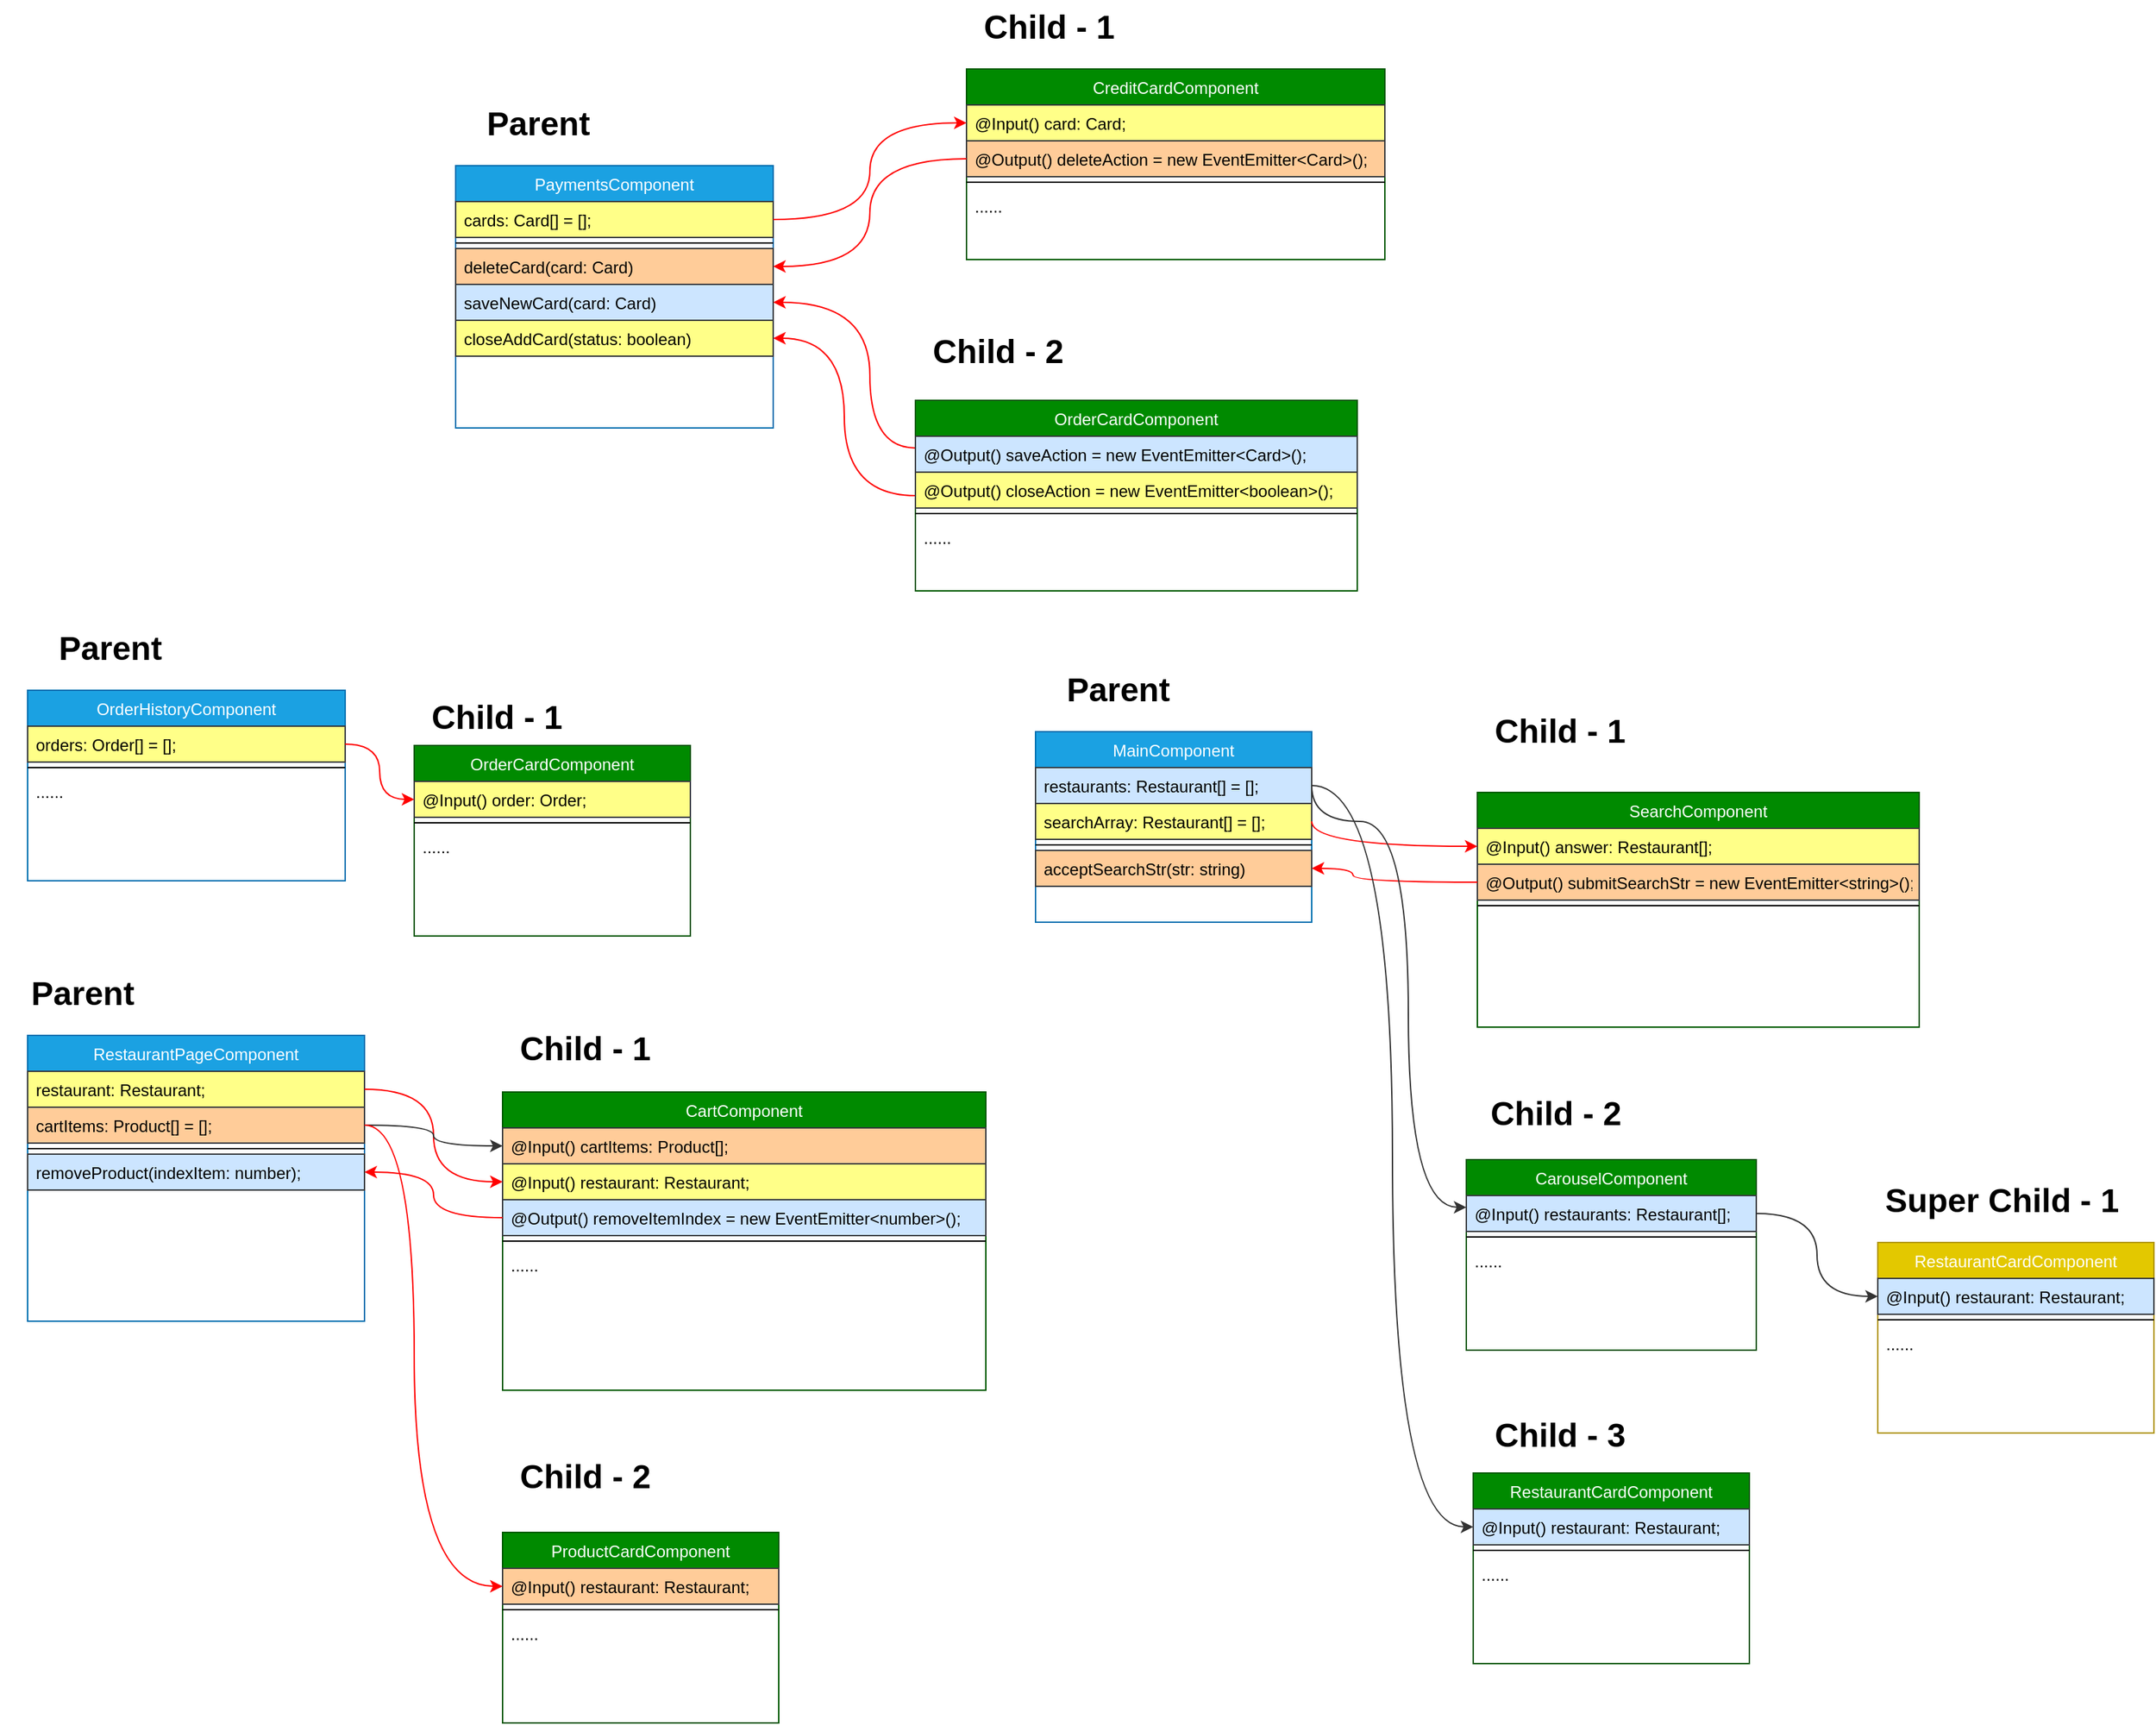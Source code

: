 <mxfile version="14.4.8" type="device"><diagram id="C5RBs43oDa-KdzZeNtuy" name="Page-1"><mxGraphModel dx="3793" dy="2758" grid="1" gridSize="10" guides="1" tooltips="1" connect="1" arrows="1" fold="1" page="1" pageScale="1" pageWidth="827" pageHeight="1169" math="0" shadow="0"><root><mxCell id="WIyWlLk6GJQsqaUBKTNV-0"/><mxCell id="WIyWlLk6GJQsqaUBKTNV-1" parent="WIyWlLk6GJQsqaUBKTNV-0"/><mxCell id="zkfFHV4jXpPFQw0GAbJ--6" value="RestaurantCardComponent" style="swimlane;fontStyle=0;align=center;verticalAlign=top;childLayout=stackLayout;horizontal=1;startSize=26;horizontalStack=0;resizeParent=1;resizeLast=0;collapsible=1;marginBottom=0;rounded=0;shadow=0;strokeWidth=1;fillColor=#e3c800;strokeColor=#B09500;fontColor=#ffffff;" parent="WIyWlLk6GJQsqaUBKTNV-1" vertex="1"><mxGeometry x="810" y="60" width="200" height="138" as="geometry"><mxRectangle x="130" y="380" width="160" height="26" as="alternateBounds"/></mxGeometry></mxCell><mxCell id="zkfFHV4jXpPFQw0GAbJ--7" value="@Input() restaurant: Restaurant;" style="text;align=left;verticalAlign=top;spacingLeft=4;spacingRight=4;overflow=hidden;rotatable=0;points=[[0,0.5],[1,0.5]];portConstraint=eastwest;fillColor=#cce5ff;strokeColor=#36393d;" parent="zkfFHV4jXpPFQw0GAbJ--6" vertex="1"><mxGeometry y="26" width="200" height="26" as="geometry"/></mxCell><mxCell id="zkfFHV4jXpPFQw0GAbJ--9" value="" style="line;html=1;strokeWidth=1;align=left;verticalAlign=middle;spacingTop=-1;spacingLeft=3;spacingRight=3;rotatable=0;labelPosition=right;points=[];portConstraint=eastwest;" parent="zkfFHV4jXpPFQw0GAbJ--6" vertex="1"><mxGeometry y="52" width="200" height="8" as="geometry"/></mxCell><mxCell id="zkfFHV4jXpPFQw0GAbJ--11" value="......" style="text;align=left;verticalAlign=top;spacingLeft=4;spacingRight=4;overflow=hidden;rotatable=0;points=[[0,0.5],[1,0.5]];portConstraint=eastwest;" parent="zkfFHV4jXpPFQw0GAbJ--6" vertex="1"><mxGeometry y="60" width="200" height="26" as="geometry"/></mxCell><mxCell id="uDHu5AiRd5n6B9RElKdb-16" value="RestaurantPageComponent" style="swimlane;fontStyle=0;align=center;verticalAlign=top;childLayout=stackLayout;horizontal=1;startSize=26;horizontalStack=0;resizeParent=1;resizeLast=0;collapsible=1;marginBottom=0;rounded=0;shadow=0;strokeWidth=1;fillColor=#1ba1e2;strokeColor=#006EAF;fontColor=#ffffff;" parent="WIyWlLk6GJQsqaUBKTNV-1" vertex="1"><mxGeometry x="-530" y="-90" width="244" height="207" as="geometry"><mxRectangle x="130" y="380" width="160" height="26" as="alternateBounds"/></mxGeometry></mxCell><mxCell id="uDHu5AiRd5n6B9RElKdb-93" value="restaurant: Restaurant;" style="text;align=left;verticalAlign=top;spacingLeft=4;spacingRight=4;overflow=hidden;rotatable=0;points=[[0,0.5],[1,0.5]];portConstraint=eastwest;fillColor=#ffff88;strokeColor=#36393d;" parent="uDHu5AiRd5n6B9RElKdb-16" vertex="1"><mxGeometry y="26" width="244" height="26" as="geometry"/></mxCell><mxCell id="uDHu5AiRd5n6B9RElKdb-95" value="cartItems: Product[] = [];&#10;" style="text;align=left;verticalAlign=top;spacingLeft=4;spacingRight=4;overflow=hidden;rotatable=0;points=[[0,0.5],[1,0.5]];portConstraint=eastwest;fillColor=#ffcc99;strokeColor=#36393d;" parent="uDHu5AiRd5n6B9RElKdb-16" vertex="1"><mxGeometry y="52" width="244" height="26" as="geometry"/></mxCell><mxCell id="uDHu5AiRd5n6B9RElKdb-18" value="" style="line;html=1;strokeWidth=1;align=left;verticalAlign=middle;spacingTop=-1;spacingLeft=3;spacingRight=3;rotatable=0;labelPosition=right;points=[];portConstraint=eastwest;" parent="uDHu5AiRd5n6B9RElKdb-16" vertex="1"><mxGeometry y="78" width="244" height="8" as="geometry"/></mxCell><mxCell id="uDHu5AiRd5n6B9RElKdb-19" value="removeProduct(indexItem: number);" style="text;align=left;verticalAlign=top;spacingLeft=4;spacingRight=4;overflow=hidden;rotatable=0;points=[[0,0.5],[1,0.5]];portConstraint=eastwest;fillColor=#cce5ff;strokeColor=#36393d;" parent="uDHu5AiRd5n6B9RElKdb-16" vertex="1"><mxGeometry y="86" width="244" height="26" as="geometry"/></mxCell><mxCell id="uDHu5AiRd5n6B9RElKdb-40" value="CarouselComponent" style="swimlane;fontStyle=0;align=center;verticalAlign=top;childLayout=stackLayout;horizontal=1;startSize=26;horizontalStack=0;resizeParent=1;resizeLast=0;collapsible=1;marginBottom=0;rounded=0;shadow=0;strokeWidth=1;fillColor=#008a00;strokeColor=#005700;fontColor=#ffffff;" parent="WIyWlLk6GJQsqaUBKTNV-1" vertex="1"><mxGeometry x="512" width="210" height="138" as="geometry"><mxRectangle x="130" y="380" width="160" height="26" as="alternateBounds"/></mxGeometry></mxCell><mxCell id="uDHu5AiRd5n6B9RElKdb-55" value="@Input() restaurants: Restaurant[];" style="text;align=left;verticalAlign=top;spacingLeft=4;spacingRight=4;overflow=hidden;rotatable=0;points=[[0,0.5],[1,0.5]];portConstraint=eastwest;fillColor=#cce5ff;strokeColor=#36393d;" parent="uDHu5AiRd5n6B9RElKdb-40" vertex="1"><mxGeometry y="26" width="210" height="26" as="geometry"/></mxCell><mxCell id="uDHu5AiRd5n6B9RElKdb-42" value="" style="line;html=1;strokeWidth=1;align=left;verticalAlign=middle;spacingTop=-1;spacingLeft=3;spacingRight=3;rotatable=0;labelPosition=right;points=[];portConstraint=eastwest;" parent="uDHu5AiRd5n6B9RElKdb-40" vertex="1"><mxGeometry y="52" width="210" height="8" as="geometry"/></mxCell><mxCell id="uDHu5AiRd5n6B9RElKdb-43" value="......" style="text;align=left;verticalAlign=top;spacingLeft=4;spacingRight=4;overflow=hidden;rotatable=0;points=[[0,0.5],[1,0.5]];portConstraint=eastwest;" parent="uDHu5AiRd5n6B9RElKdb-40" vertex="1"><mxGeometry y="60" width="210" height="26" as="geometry"/></mxCell><mxCell id="uDHu5AiRd5n6B9RElKdb-44" value="MainComponent" style="swimlane;fontStyle=0;align=center;verticalAlign=top;childLayout=stackLayout;horizontal=1;startSize=26;horizontalStack=0;resizeParent=1;resizeLast=0;collapsible=1;marginBottom=0;rounded=0;shadow=0;strokeWidth=1;fillColor=#1ba1e2;strokeColor=#006EAF;fontColor=#ffffff;" parent="WIyWlLk6GJQsqaUBKTNV-1" vertex="1"><mxGeometry x="200" y="-310" width="200" height="138" as="geometry"><mxRectangle x="130" y="380" width="160" height="26" as="alternateBounds"/></mxGeometry></mxCell><mxCell id="uDHu5AiRd5n6B9RElKdb-54" value="restaurants: Restaurant[] = [];" style="text;align=left;verticalAlign=top;spacingLeft=4;spacingRight=4;overflow=hidden;rotatable=0;points=[[0,0.5],[1,0.5]];portConstraint=eastwest;fillColor=#cce5ff;strokeColor=#36393d;" parent="uDHu5AiRd5n6B9RElKdb-44" vertex="1"><mxGeometry y="26" width="200" height="26" as="geometry"/></mxCell><mxCell id="uDHu5AiRd5n6B9RElKdb-53" value="searchArray: Restaurant[] = [];" style="text;align=left;verticalAlign=top;spacingLeft=4;spacingRight=4;overflow=hidden;rotatable=0;points=[[0,0.5],[1,0.5]];portConstraint=eastwest;fillColor=#ffff88;strokeColor=#36393d;" parent="uDHu5AiRd5n6B9RElKdb-44" vertex="1"><mxGeometry y="52" width="200" height="26" as="geometry"/></mxCell><mxCell id="uDHu5AiRd5n6B9RElKdb-46" value="" style="line;html=1;strokeWidth=1;align=left;verticalAlign=middle;spacingTop=-1;spacingLeft=3;spacingRight=3;rotatable=0;labelPosition=right;points=[];portConstraint=eastwest;" parent="uDHu5AiRd5n6B9RElKdb-44" vertex="1"><mxGeometry y="78" width="200" height="8" as="geometry"/></mxCell><mxCell id="uDHu5AiRd5n6B9RElKdb-47" value="acceptSearchStr(str: string)" style="text;align=left;verticalAlign=top;spacingLeft=4;spacingRight=4;overflow=hidden;rotatable=0;points=[[0,0.5],[1,0.5]];portConstraint=eastwest;fillColor=#ffcc99;strokeColor=#36393d;" parent="uDHu5AiRd5n6B9RElKdb-44" vertex="1"><mxGeometry y="86" width="200" height="26" as="geometry"/></mxCell><mxCell id="uDHu5AiRd5n6B9RElKdb-48" value="SearchComponent" style="swimlane;fontStyle=0;align=center;verticalAlign=top;childLayout=stackLayout;horizontal=1;startSize=26;horizontalStack=0;resizeParent=1;resizeLast=0;collapsible=1;marginBottom=0;rounded=0;shadow=0;strokeWidth=1;fillColor=#008a00;strokeColor=#005700;fontColor=#ffffff;" parent="WIyWlLk6GJQsqaUBKTNV-1" vertex="1"><mxGeometry x="520" y="-266" width="320" height="170" as="geometry"><mxRectangle x="130" y="380" width="160" height="26" as="alternateBounds"/></mxGeometry></mxCell><mxCell id="uDHu5AiRd5n6B9RElKdb-51" value="@Input() answer: Restaurant[];" style="text;align=left;verticalAlign=top;spacingLeft=4;spacingRight=4;overflow=hidden;rotatable=0;points=[[0,0.5],[1,0.5]];portConstraint=eastwest;fillColor=#ffff88;strokeColor=#36393d;" parent="uDHu5AiRd5n6B9RElKdb-48" vertex="1"><mxGeometry y="26" width="320" height="26" as="geometry"/></mxCell><mxCell id="uDHu5AiRd5n6B9RElKdb-49" value="@Output() submitSearchStr = new EventEmitter&lt;string&gt;();" style="text;align=left;verticalAlign=top;spacingLeft=4;spacingRight=4;overflow=hidden;rotatable=0;points=[[0,0.5],[1,0.5]];portConstraint=eastwest;fillColor=#ffcc99;strokeColor=#36393d;" parent="uDHu5AiRd5n6B9RElKdb-48" vertex="1"><mxGeometry y="52" width="320" height="26" as="geometry"/></mxCell><mxCell id="uDHu5AiRd5n6B9RElKdb-50" value="" style="line;html=1;strokeWidth=1;align=left;verticalAlign=middle;spacingTop=-1;spacingLeft=3;spacingRight=3;rotatable=0;labelPosition=right;points=[];portConstraint=eastwest;" parent="uDHu5AiRd5n6B9RElKdb-48" vertex="1"><mxGeometry y="78" width="320" height="8" as="geometry"/></mxCell><mxCell id="uDHu5AiRd5n6B9RElKdb-56" value="RestaurantCardComponent" style="swimlane;fontStyle=0;align=center;verticalAlign=top;childLayout=stackLayout;horizontal=1;startSize=26;horizontalStack=0;resizeParent=1;resizeLast=0;collapsible=1;marginBottom=0;rounded=0;shadow=0;strokeWidth=1;fillColor=#008a00;strokeColor=#005700;fontColor=#ffffff;" parent="WIyWlLk6GJQsqaUBKTNV-1" vertex="1"><mxGeometry x="517" y="227" width="200" height="138" as="geometry"><mxRectangle x="130" y="380" width="160" height="26" as="alternateBounds"/></mxGeometry></mxCell><mxCell id="uDHu5AiRd5n6B9RElKdb-57" value="@Input() restaurant: Restaurant;" style="text;align=left;verticalAlign=top;spacingLeft=4;spacingRight=4;overflow=hidden;rotatable=0;points=[[0,0.5],[1,0.5]];portConstraint=eastwest;fillColor=#cce5ff;strokeColor=#36393d;" parent="uDHu5AiRd5n6B9RElKdb-56" vertex="1"><mxGeometry y="26" width="200" height="26" as="geometry"/></mxCell><mxCell id="uDHu5AiRd5n6B9RElKdb-58" value="" style="line;html=1;strokeWidth=1;align=left;verticalAlign=middle;spacingTop=-1;spacingLeft=3;spacingRight=3;rotatable=0;labelPosition=right;points=[];portConstraint=eastwest;" parent="uDHu5AiRd5n6B9RElKdb-56" vertex="1"><mxGeometry y="52" width="200" height="8" as="geometry"/></mxCell><mxCell id="uDHu5AiRd5n6B9RElKdb-59" value="......" style="text;align=left;verticalAlign=top;spacingLeft=4;spacingRight=4;overflow=hidden;rotatable=0;points=[[0,0.5],[1,0.5]];portConstraint=eastwest;" parent="uDHu5AiRd5n6B9RElKdb-56" vertex="1"><mxGeometry y="60" width="200" height="26" as="geometry"/></mxCell><mxCell id="uDHu5AiRd5n6B9RElKdb-83" value="ProductCardComponent" style="swimlane;fontStyle=0;align=center;verticalAlign=top;childLayout=stackLayout;horizontal=1;startSize=26;horizontalStack=0;resizeParent=1;resizeLast=0;collapsible=1;marginBottom=0;rounded=0;shadow=0;strokeWidth=1;fillColor=#008a00;strokeColor=#005700;fontColor=#ffffff;" parent="WIyWlLk6GJQsqaUBKTNV-1" vertex="1"><mxGeometry x="-186" y="270" width="200" height="138" as="geometry"><mxRectangle x="130" y="380" width="160" height="26" as="alternateBounds"/></mxGeometry></mxCell><mxCell id="uDHu5AiRd5n6B9RElKdb-84" value="@Input() restaurant: Restaurant;" style="text;align=left;verticalAlign=top;spacingLeft=4;spacingRight=4;overflow=hidden;rotatable=0;points=[[0,0.5],[1,0.5]];portConstraint=eastwest;fillColor=#ffcc99;strokeColor=#36393d;" parent="uDHu5AiRd5n6B9RElKdb-83" vertex="1"><mxGeometry y="26" width="200" height="26" as="geometry"/></mxCell><mxCell id="uDHu5AiRd5n6B9RElKdb-85" value="" style="line;html=1;strokeWidth=1;align=left;verticalAlign=middle;spacingTop=-1;spacingLeft=3;spacingRight=3;rotatable=0;labelPosition=right;points=[];portConstraint=eastwest;" parent="uDHu5AiRd5n6B9RElKdb-83" vertex="1"><mxGeometry y="52" width="200" height="8" as="geometry"/></mxCell><mxCell id="uDHu5AiRd5n6B9RElKdb-86" value="......" style="text;align=left;verticalAlign=top;spacingLeft=4;spacingRight=4;overflow=hidden;rotatable=0;points=[[0,0.5],[1,0.5]];portConstraint=eastwest;" parent="uDHu5AiRd5n6B9RElKdb-83" vertex="1"><mxGeometry y="60" width="200" height="26" as="geometry"/></mxCell><mxCell id="uDHu5AiRd5n6B9RElKdb-87" value="CartComponent" style="swimlane;fontStyle=0;align=center;verticalAlign=top;childLayout=stackLayout;horizontal=1;startSize=26;horizontalStack=0;resizeParent=1;resizeLast=0;collapsible=1;marginBottom=0;rounded=0;shadow=0;strokeWidth=1;fillColor=#008a00;strokeColor=#005700;fontColor=#ffffff;" parent="WIyWlLk6GJQsqaUBKTNV-1" vertex="1"><mxGeometry x="-186" y="-49" width="350" height="216" as="geometry"><mxRectangle x="130" y="380" width="160" height="26" as="alternateBounds"/></mxGeometry></mxCell><mxCell id="uDHu5AiRd5n6B9RElKdb-97" value="@Input() cartItems: Product[];" style="text;align=left;verticalAlign=top;spacingLeft=4;spacingRight=4;overflow=hidden;rotatable=0;points=[[0,0.5],[1,0.5]];portConstraint=eastwest;fillColor=#ffcc99;strokeColor=#36393d;" parent="uDHu5AiRd5n6B9RElKdb-87" vertex="1"><mxGeometry y="26" width="350" height="26" as="geometry"/></mxCell><mxCell id="uDHu5AiRd5n6B9RElKdb-99" value="@Input() restaurant: Restaurant;" style="text;align=left;verticalAlign=top;spacingLeft=4;spacingRight=4;overflow=hidden;rotatable=0;points=[[0,0.5],[1,0.5]];portConstraint=eastwest;fillColor=#ffff88;strokeColor=#36393d;" parent="uDHu5AiRd5n6B9RElKdb-87" vertex="1"><mxGeometry y="52" width="350" height="26" as="geometry"/></mxCell><mxCell id="uDHu5AiRd5n6B9RElKdb-88" value="@Output() removeItemIndex = new EventEmitter&lt;number&gt;();" style="text;align=left;verticalAlign=top;spacingLeft=4;spacingRight=4;overflow=hidden;rotatable=0;points=[[0,0.5],[1,0.5]];portConstraint=eastwest;fillColor=#cce5ff;strokeColor=#36393d;" parent="uDHu5AiRd5n6B9RElKdb-87" vertex="1"><mxGeometry y="78" width="350" height="26" as="geometry"/></mxCell><mxCell id="uDHu5AiRd5n6B9RElKdb-89" value="" style="line;html=1;strokeWidth=1;align=left;verticalAlign=middle;spacingTop=-1;spacingLeft=3;spacingRight=3;rotatable=0;labelPosition=right;points=[];portConstraint=eastwest;" parent="uDHu5AiRd5n6B9RElKdb-87" vertex="1"><mxGeometry y="104" width="350" height="8" as="geometry"/></mxCell><mxCell id="uDHu5AiRd5n6B9RElKdb-90" value="......" style="text;align=left;verticalAlign=top;spacingLeft=4;spacingRight=4;overflow=hidden;rotatable=0;points=[[0,0.5],[1,0.5]];portConstraint=eastwest;" parent="uDHu5AiRd5n6B9RElKdb-87" vertex="1"><mxGeometry y="112" width="350" height="26" as="geometry"/></mxCell><mxCell id="uDHu5AiRd5n6B9RElKdb-104" style="edgeStyle=orthogonalEdgeStyle;rounded=0;orthogonalLoop=1;jettySize=auto;html=1;exitX=1;exitY=0.5;exitDx=0;exitDy=0;entryX=0;entryY=0.5;entryDx=0;entryDy=0;curved=1;fillColor=#ffff88;strokeColor=#FF0000;" parent="WIyWlLk6GJQsqaUBKTNV-1" source="uDHu5AiRd5n6B9RElKdb-93" target="uDHu5AiRd5n6B9RElKdb-99" edge="1"><mxGeometry relative="1" as="geometry"/></mxCell><mxCell id="uDHu5AiRd5n6B9RElKdb-106" style="edgeStyle=orthogonalEdgeStyle;curved=1;rounded=0;orthogonalLoop=1;jettySize=auto;html=1;exitX=1;exitY=0.5;exitDx=0;exitDy=0;entryX=0;entryY=0.5;entryDx=0;entryDy=0;strokeColor=#333333;" parent="WIyWlLk6GJQsqaUBKTNV-1" source="uDHu5AiRd5n6B9RElKdb-95" target="uDHu5AiRd5n6B9RElKdb-97" edge="1"><mxGeometry relative="1" as="geometry"/></mxCell><mxCell id="uDHu5AiRd5n6B9RElKdb-108" style="edgeStyle=orthogonalEdgeStyle;curved=1;rounded=0;orthogonalLoop=1;jettySize=auto;html=1;exitX=1;exitY=0.5;exitDx=0;exitDy=0;entryX=0;entryY=0.5;entryDx=0;entryDy=0;strokeColor=#FF0000;" parent="WIyWlLk6GJQsqaUBKTNV-1" target="uDHu5AiRd5n6B9RElKdb-84" edge="1"><mxGeometry relative="1" as="geometry"><mxPoint x="-286.0" y="-25" as="sourcePoint"/><Array as="points"><mxPoint x="-250" y="-25"/><mxPoint x="-250" y="309"/></Array></mxGeometry></mxCell><mxCell id="uDHu5AiRd5n6B9RElKdb-110" style="edgeStyle=orthogonalEdgeStyle;curved=1;rounded=0;orthogonalLoop=1;jettySize=auto;html=1;exitX=0;exitY=0.5;exitDx=0;exitDy=0;entryX=1;entryY=0.5;entryDx=0;entryDy=0;strokeColor=#FF0000;" parent="WIyWlLk6GJQsqaUBKTNV-1" source="uDHu5AiRd5n6B9RElKdb-88" target="uDHu5AiRd5n6B9RElKdb-19" edge="1"><mxGeometry relative="1" as="geometry"/></mxCell><mxCell id="uDHu5AiRd5n6B9RElKdb-112" style="edgeStyle=orthogonalEdgeStyle;curved=1;rounded=0;orthogonalLoop=1;jettySize=auto;html=1;exitX=1;exitY=0.5;exitDx=0;exitDy=0;strokeColor=#FF0000;" parent="WIyWlLk6GJQsqaUBKTNV-1" source="uDHu5AiRd5n6B9RElKdb-53" target="uDHu5AiRd5n6B9RElKdb-51" edge="1"><mxGeometry relative="1" as="geometry"><Array as="points"><mxPoint x="400" y="-227"/></Array></mxGeometry></mxCell><mxCell id="uDHu5AiRd5n6B9RElKdb-113" style="edgeStyle=orthogonalEdgeStyle;curved=1;rounded=0;orthogonalLoop=1;jettySize=auto;html=1;exitX=0;exitY=0.5;exitDx=0;exitDy=0;entryX=1;entryY=0.5;entryDx=0;entryDy=0;strokeColor=#FF0000;" parent="WIyWlLk6GJQsqaUBKTNV-1" source="uDHu5AiRd5n6B9RElKdb-49" target="uDHu5AiRd5n6B9RElKdb-47" edge="1"><mxGeometry relative="1" as="geometry"><Array as="points"><mxPoint x="430" y="-201"/><mxPoint x="430" y="-211"/></Array></mxGeometry></mxCell><mxCell id="uDHu5AiRd5n6B9RElKdb-114" style="edgeStyle=orthogonalEdgeStyle;curved=1;rounded=0;orthogonalLoop=1;jettySize=auto;html=1;exitX=1;exitY=0.5;exitDx=0;exitDy=0;entryX=0;entryY=0.25;entryDx=0;entryDy=0;strokeColor=#333333;" parent="WIyWlLk6GJQsqaUBKTNV-1" source="uDHu5AiRd5n6B9RElKdb-54" target="uDHu5AiRd5n6B9RElKdb-40" edge="1"><mxGeometry relative="1" as="geometry"><Array as="points"><mxPoint x="470" y="-245"/><mxPoint x="470" y="35"/></Array></mxGeometry></mxCell><mxCell id="uDHu5AiRd5n6B9RElKdb-115" style="edgeStyle=orthogonalEdgeStyle;curved=1;rounded=0;orthogonalLoop=1;jettySize=auto;html=1;exitX=1;exitY=0.5;exitDx=0;exitDy=0;entryX=0;entryY=0.5;entryDx=0;entryDy=0;strokeColor=#333333;" parent="WIyWlLk6GJQsqaUBKTNV-1" source="uDHu5AiRd5n6B9RElKdb-54" target="uDHu5AiRd5n6B9RElKdb-57" edge="1"><mxGeometry relative="1" as="geometry"/></mxCell><mxCell id="uDHu5AiRd5n6B9RElKdb-116" style="edgeStyle=orthogonalEdgeStyle;curved=1;rounded=0;orthogonalLoop=1;jettySize=auto;html=1;exitX=1;exitY=0.5;exitDx=0;exitDy=0;entryX=0;entryY=0.5;entryDx=0;entryDy=0;strokeColor=#333333;" parent="WIyWlLk6GJQsqaUBKTNV-1" source="uDHu5AiRd5n6B9RElKdb-55" target="zkfFHV4jXpPFQw0GAbJ--7" edge="1"><mxGeometry relative="1" as="geometry"/></mxCell><mxCell id="uDHu5AiRd5n6B9RElKdb-117" value="&lt;b&gt;&lt;font style=&quot;font-size: 24px&quot;&gt;Parent&lt;/font&gt;&lt;/b&gt;" style="text;html=1;strokeColor=none;fillColor=none;align=center;verticalAlign=middle;whiteSpace=wrap;rounded=0;" parent="WIyWlLk6GJQsqaUBKTNV-1" vertex="1"><mxGeometry x="-550" y="-140" width="120" height="40" as="geometry"/></mxCell><mxCell id="uDHu5AiRd5n6B9RElKdb-119" value="&lt;b&gt;&lt;font style=&quot;font-size: 24px&quot;&gt;Child - 1&lt;/font&gt;&lt;/b&gt;" style="text;html=1;strokeColor=none;fillColor=none;align=center;verticalAlign=middle;whiteSpace=wrap;rounded=0;" parent="WIyWlLk6GJQsqaUBKTNV-1" vertex="1"><mxGeometry x="-186" y="-100" width="120" height="40" as="geometry"/></mxCell><mxCell id="uDHu5AiRd5n6B9RElKdb-120" value="&lt;b&gt;&lt;font style=&quot;font-size: 24px&quot;&gt;Child - 2&lt;/font&gt;&lt;/b&gt;" style="text;html=1;strokeColor=none;fillColor=none;align=center;verticalAlign=middle;whiteSpace=wrap;rounded=0;" parent="WIyWlLk6GJQsqaUBKTNV-1" vertex="1"><mxGeometry x="-186" y="210" width="120" height="40" as="geometry"/></mxCell><mxCell id="uDHu5AiRd5n6B9RElKdb-123" value="&lt;b&gt;&lt;font style=&quot;font-size: 24px&quot;&gt;Parent&lt;/font&gt;&lt;/b&gt;" style="text;html=1;strokeColor=none;fillColor=none;align=center;verticalAlign=middle;whiteSpace=wrap;rounded=0;" parent="WIyWlLk6GJQsqaUBKTNV-1" vertex="1"><mxGeometry x="200" y="-360" width="120" height="40" as="geometry"/></mxCell><mxCell id="uDHu5AiRd5n6B9RElKdb-124" value="&lt;b&gt;&lt;font style=&quot;font-size: 24px&quot;&gt;Child - 1&lt;/font&gt;&lt;/b&gt;" style="text;html=1;strokeColor=none;fillColor=none;align=center;verticalAlign=middle;whiteSpace=wrap;rounded=0;" parent="WIyWlLk6GJQsqaUBKTNV-1" vertex="1"><mxGeometry x="520" y="-330" width="120" height="40" as="geometry"/></mxCell><mxCell id="uDHu5AiRd5n6B9RElKdb-125" value="OrderCardComponent" style="swimlane;fontStyle=0;align=center;verticalAlign=top;childLayout=stackLayout;horizontal=1;startSize=26;horizontalStack=0;resizeParent=1;resizeLast=0;collapsible=1;marginBottom=0;rounded=0;shadow=0;strokeWidth=1;fillColor=#008a00;strokeColor=#005700;fontColor=#ffffff;" parent="WIyWlLk6GJQsqaUBKTNV-1" vertex="1"><mxGeometry x="-250" y="-300" width="200" height="138" as="geometry"><mxRectangle x="130" y="380" width="160" height="26" as="alternateBounds"/></mxGeometry></mxCell><mxCell id="uDHu5AiRd5n6B9RElKdb-126" value="@Input() order: Order;" style="text;align=left;verticalAlign=top;spacingLeft=4;spacingRight=4;overflow=hidden;rotatable=0;points=[[0,0.5],[1,0.5]];portConstraint=eastwest;fillColor=#ffff88;strokeColor=#36393d;" parent="uDHu5AiRd5n6B9RElKdb-125" vertex="1"><mxGeometry y="26" width="200" height="26" as="geometry"/></mxCell><mxCell id="uDHu5AiRd5n6B9RElKdb-127" value="" style="line;html=1;strokeWidth=1;align=left;verticalAlign=middle;spacingTop=-1;spacingLeft=3;spacingRight=3;rotatable=0;labelPosition=right;points=[];portConstraint=eastwest;" parent="uDHu5AiRd5n6B9RElKdb-125" vertex="1"><mxGeometry y="52" width="200" height="8" as="geometry"/></mxCell><mxCell id="uDHu5AiRd5n6B9RElKdb-128" value="......" style="text;align=left;verticalAlign=top;spacingLeft=4;spacingRight=4;overflow=hidden;rotatable=0;points=[[0,0.5],[1,0.5]];portConstraint=eastwest;" parent="uDHu5AiRd5n6B9RElKdb-125" vertex="1"><mxGeometry y="60" width="200" height="26" as="geometry"/></mxCell><mxCell id="uDHu5AiRd5n6B9RElKdb-129" value="OrderHistoryComponent" style="swimlane;fontStyle=0;align=center;verticalAlign=top;childLayout=stackLayout;horizontal=1;startSize=26;horizontalStack=0;resizeParent=1;resizeLast=0;collapsible=1;marginBottom=0;rounded=0;shadow=0;strokeWidth=1;fillColor=#1ba1e2;strokeColor=#006EAF;fontColor=#ffffff;" parent="WIyWlLk6GJQsqaUBKTNV-1" vertex="1"><mxGeometry x="-530" y="-340" width="230" height="138" as="geometry"><mxRectangle x="130" y="380" width="160" height="26" as="alternateBounds"/></mxGeometry></mxCell><mxCell id="uDHu5AiRd5n6B9RElKdb-130" value="orders: Order[] = [];" style="text;align=left;verticalAlign=top;spacingLeft=4;spacingRight=4;overflow=hidden;rotatable=0;points=[[0,0.5],[1,0.5]];portConstraint=eastwest;fillColor=#ffff88;strokeColor=#36393d;" parent="uDHu5AiRd5n6B9RElKdb-129" vertex="1"><mxGeometry y="26" width="230" height="26" as="geometry"/></mxCell><mxCell id="uDHu5AiRd5n6B9RElKdb-132" value="" style="line;html=1;strokeWidth=1;align=left;verticalAlign=middle;spacingTop=-1;spacingLeft=3;spacingRight=3;rotatable=0;labelPosition=right;points=[];portConstraint=eastwest;" parent="uDHu5AiRd5n6B9RElKdb-129" vertex="1"><mxGeometry y="52" width="230" height="8" as="geometry"/></mxCell><mxCell id="uDHu5AiRd5n6B9RElKdb-133" value="......" style="text;align=left;verticalAlign=top;spacingLeft=4;spacingRight=4;overflow=hidden;rotatable=0;points=[[0,0.5],[1,0.5]];portConstraint=eastwest;" parent="uDHu5AiRd5n6B9RElKdb-129" vertex="1"><mxGeometry y="60" width="230" height="26" as="geometry"/></mxCell><mxCell id="uDHu5AiRd5n6B9RElKdb-134" style="edgeStyle=orthogonalEdgeStyle;curved=1;rounded=0;orthogonalLoop=1;jettySize=auto;html=1;exitX=1;exitY=0.5;exitDx=0;exitDy=0;entryX=0;entryY=0.5;entryDx=0;entryDy=0;strokeColor=#FF0000;" parent="WIyWlLk6GJQsqaUBKTNV-1" source="uDHu5AiRd5n6B9RElKdb-130" target="uDHu5AiRd5n6B9RElKdb-126" edge="1"><mxGeometry relative="1" as="geometry"/></mxCell><mxCell id="uDHu5AiRd5n6B9RElKdb-135" value="&lt;b&gt;&lt;font style=&quot;font-size: 24px&quot;&gt;Parent&lt;/font&gt;&lt;/b&gt;" style="text;html=1;strokeColor=none;fillColor=none;align=center;verticalAlign=middle;whiteSpace=wrap;rounded=0;" parent="WIyWlLk6GJQsqaUBKTNV-1" vertex="1"><mxGeometry x="-530" y="-390" width="120" height="40" as="geometry"/></mxCell><mxCell id="uDHu5AiRd5n6B9RElKdb-136" value="&lt;b&gt;&lt;font style=&quot;font-size: 24px&quot;&gt;Child - 1&lt;/font&gt;&lt;/b&gt;" style="text;html=1;strokeColor=none;fillColor=none;align=center;verticalAlign=middle;whiteSpace=wrap;rounded=0;" parent="WIyWlLk6GJQsqaUBKTNV-1" vertex="1"><mxGeometry x="-250" y="-340" width="120" height="40" as="geometry"/></mxCell><mxCell id="uDHu5AiRd5n6B9RElKdb-149" value="&lt;b&gt;&lt;font style=&quot;font-size: 24px&quot;&gt;Child - 2&lt;/font&gt;&lt;/b&gt;" style="text;html=1;strokeColor=none;fillColor=none;align=center;verticalAlign=middle;whiteSpace=wrap;rounded=0;" parent="WIyWlLk6GJQsqaUBKTNV-1" vertex="1"><mxGeometry x="517" y="-53" width="120" height="40" as="geometry"/></mxCell><mxCell id="uDHu5AiRd5n6B9RElKdb-150" value="&lt;b&gt;&lt;font style=&quot;font-size: 24px&quot;&gt;Child - 3&lt;/font&gt;&lt;/b&gt;" style="text;html=1;strokeColor=none;fillColor=none;align=center;verticalAlign=middle;whiteSpace=wrap;rounded=0;" parent="WIyWlLk6GJQsqaUBKTNV-1" vertex="1"><mxGeometry x="520" y="180" width="120" height="40" as="geometry"/></mxCell><mxCell id="uDHu5AiRd5n6B9RElKdb-151" value="&lt;b&gt;&lt;font style=&quot;font-size: 24px&quot;&gt;Super Child - 1&lt;/font&gt;&lt;/b&gt;" style="text;html=1;strokeColor=none;fillColor=none;align=center;verticalAlign=middle;whiteSpace=wrap;rounded=0;" parent="WIyWlLk6GJQsqaUBKTNV-1" vertex="1"><mxGeometry x="800" y="10" width="200" height="40" as="geometry"/></mxCell><mxCell id="Dww0En9oH0QzdKNDStOe-0" value="PaymentsComponent" style="swimlane;fontStyle=0;align=center;verticalAlign=top;childLayout=stackLayout;horizontal=1;startSize=26;horizontalStack=0;resizeParent=1;resizeLast=0;collapsible=1;marginBottom=0;rounded=0;shadow=0;strokeWidth=1;fillColor=#1ba1e2;strokeColor=#006EAF;fontColor=#ffffff;" vertex="1" parent="WIyWlLk6GJQsqaUBKTNV-1"><mxGeometry x="-220" y="-720" width="230" height="190" as="geometry"><mxRectangle x="130" y="380" width="160" height="26" as="alternateBounds"/></mxGeometry></mxCell><mxCell id="Dww0En9oH0QzdKNDStOe-1" value="cards: Card[] = [];" style="text;align=left;verticalAlign=top;spacingLeft=4;spacingRight=4;overflow=hidden;rotatable=0;points=[[0,0.5],[1,0.5]];portConstraint=eastwest;fillColor=#ffff88;strokeColor=#36393d;" vertex="1" parent="Dww0En9oH0QzdKNDStOe-0"><mxGeometry y="26" width="230" height="26" as="geometry"/></mxCell><mxCell id="Dww0En9oH0QzdKNDStOe-3" value="" style="line;html=1;strokeWidth=1;align=left;verticalAlign=middle;spacingTop=-1;spacingLeft=3;spacingRight=3;rotatable=0;labelPosition=right;points=[];portConstraint=eastwest;" vertex="1" parent="Dww0En9oH0QzdKNDStOe-0"><mxGeometry y="52" width="230" height="8" as="geometry"/></mxCell><mxCell id="Dww0En9oH0QzdKNDStOe-4" value="deleteCard(card: Card)" style="text;align=left;verticalAlign=top;spacingLeft=4;spacingRight=4;overflow=hidden;rotatable=0;points=[[0,0.5],[1,0.5]];portConstraint=eastwest;fillColor=#ffcc99;strokeColor=#36393d;" vertex="1" parent="Dww0En9oH0QzdKNDStOe-0"><mxGeometry y="60" width="230" height="26" as="geometry"/></mxCell><mxCell id="Dww0En9oH0QzdKNDStOe-18" value="saveNewCard(card: Card)" style="text;align=left;verticalAlign=top;spacingLeft=4;spacingRight=4;overflow=hidden;rotatable=0;points=[[0,0.5],[1,0.5]];portConstraint=eastwest;fillColor=#cce5ff;strokeColor=#36393d;" vertex="1" parent="Dww0En9oH0QzdKNDStOe-0"><mxGeometry y="86" width="230" height="26" as="geometry"/></mxCell><mxCell id="Dww0En9oH0QzdKNDStOe-19" value="closeAddCard(status: boolean)" style="text;align=left;verticalAlign=top;spacingLeft=4;spacingRight=4;overflow=hidden;rotatable=0;points=[[0,0.5],[1,0.5]];portConstraint=eastwest;fillColor=#ffff88;strokeColor=#36393d;" vertex="1" parent="Dww0En9oH0QzdKNDStOe-0"><mxGeometry y="112" width="230" height="26" as="geometry"/></mxCell><mxCell id="Dww0En9oH0QzdKNDStOe-6" value="CreditCardComponent" style="swimlane;fontStyle=0;align=center;verticalAlign=top;childLayout=stackLayout;horizontal=1;startSize=26;horizontalStack=0;resizeParent=1;resizeLast=0;collapsible=1;marginBottom=0;rounded=0;shadow=0;strokeWidth=1;fillColor=#008a00;strokeColor=#005700;fontColor=#ffffff;" vertex="1" parent="WIyWlLk6GJQsqaUBKTNV-1"><mxGeometry x="150" y="-790" width="303" height="138" as="geometry"><mxRectangle x="130" y="380" width="160" height="26" as="alternateBounds"/></mxGeometry></mxCell><mxCell id="Dww0En9oH0QzdKNDStOe-7" value="@Input() card: Card;" style="text;align=left;verticalAlign=top;spacingLeft=4;spacingRight=4;overflow=hidden;rotatable=0;points=[[0,0.5],[1,0.5]];portConstraint=eastwest;fillColor=#ffff88;strokeColor=#36393d;" vertex="1" parent="Dww0En9oH0QzdKNDStOe-6"><mxGeometry y="26" width="303" height="26" as="geometry"/></mxCell><mxCell id="Dww0En9oH0QzdKNDStOe-14" value="@Output() deleteAction = new EventEmitter&lt;Card&gt;();" style="text;align=left;verticalAlign=top;spacingLeft=4;spacingRight=4;overflow=hidden;rotatable=0;points=[[0,0.5],[1,0.5]];portConstraint=eastwest;fillColor=#ffcc99;strokeColor=#36393d;" vertex="1" parent="Dww0En9oH0QzdKNDStOe-6"><mxGeometry y="52" width="303" height="26" as="geometry"/></mxCell><mxCell id="Dww0En9oH0QzdKNDStOe-8" value="" style="line;html=1;strokeWidth=1;align=left;verticalAlign=middle;spacingTop=-1;spacingLeft=3;spacingRight=3;rotatable=0;labelPosition=right;points=[];portConstraint=eastwest;" vertex="1" parent="Dww0En9oH0QzdKNDStOe-6"><mxGeometry y="78" width="303" height="8" as="geometry"/></mxCell><mxCell id="Dww0En9oH0QzdKNDStOe-9" value="......" style="text;align=left;verticalAlign=top;spacingLeft=4;spacingRight=4;overflow=hidden;rotatable=0;points=[[0,0.5],[1,0.5]];portConstraint=eastwest;" vertex="1" parent="Dww0En9oH0QzdKNDStOe-6"><mxGeometry y="86" width="303" height="26" as="geometry"/></mxCell><mxCell id="Dww0En9oH0QzdKNDStOe-21" style="edgeStyle=orthogonalEdgeStyle;rounded=0;orthogonalLoop=1;jettySize=auto;html=1;exitX=0;exitY=0.25;exitDx=0;exitDy=0;entryX=1;entryY=0.5;entryDx=0;entryDy=0;strokeColor=#FF0000;curved=1;" edge="1" parent="WIyWlLk6GJQsqaUBKTNV-1" source="Dww0En9oH0QzdKNDStOe-10" target="Dww0En9oH0QzdKNDStOe-18"><mxGeometry relative="1" as="geometry"><Array as="points"><mxPoint x="80" y="-515"/><mxPoint x="80" y="-621"/></Array></mxGeometry></mxCell><mxCell id="Dww0En9oH0QzdKNDStOe-22" style="edgeStyle=orthogonalEdgeStyle;rounded=0;orthogonalLoop=1;jettySize=auto;html=1;exitX=0;exitY=0.5;exitDx=0;exitDy=0;entryX=1;entryY=0.5;entryDx=0;entryDy=0;strokeColor=#FF0000;curved=1;" edge="1" parent="WIyWlLk6GJQsqaUBKTNV-1" source="Dww0En9oH0QzdKNDStOe-10" target="Dww0En9oH0QzdKNDStOe-19"><mxGeometry relative="1" as="geometry"/></mxCell><mxCell id="Dww0En9oH0QzdKNDStOe-10" value="OrderCardComponent" style="swimlane;fontStyle=0;align=center;verticalAlign=top;childLayout=stackLayout;horizontal=1;startSize=26;horizontalStack=0;resizeParent=1;resizeLast=0;collapsible=1;marginBottom=0;rounded=0;shadow=0;strokeWidth=1;fillColor=#008a00;strokeColor=#005700;fontColor=#ffffff;" vertex="1" parent="WIyWlLk6GJQsqaUBKTNV-1"><mxGeometry x="113" y="-550" width="320" height="138" as="geometry"><mxRectangle x="130" y="380" width="160" height="26" as="alternateBounds"/></mxGeometry></mxCell><mxCell id="Dww0En9oH0QzdKNDStOe-17" value="@Output() saveAction = new EventEmitter&lt;Card&gt;();" style="text;align=left;verticalAlign=top;spacingLeft=4;spacingRight=4;overflow=hidden;rotatable=0;points=[[0,0.5],[1,0.5]];portConstraint=eastwest;fillColor=#cce5ff;strokeColor=#36393d;" vertex="1" parent="Dww0En9oH0QzdKNDStOe-10"><mxGeometry y="26" width="320" height="26" as="geometry"/></mxCell><mxCell id="Dww0En9oH0QzdKNDStOe-11" value="@Output() closeAction = new EventEmitter&lt;boolean&gt;();" style="text;align=left;verticalAlign=top;spacingLeft=4;spacingRight=4;overflow=hidden;rotatable=0;points=[[0,0.5],[1,0.5]];portConstraint=eastwest;fillColor=#ffff88;strokeColor=#36393d;" vertex="1" parent="Dww0En9oH0QzdKNDStOe-10"><mxGeometry y="52" width="320" height="26" as="geometry"/></mxCell><mxCell id="Dww0En9oH0QzdKNDStOe-12" value="" style="line;html=1;strokeWidth=1;align=left;verticalAlign=middle;spacingTop=-1;spacingLeft=3;spacingRight=3;rotatable=0;labelPosition=right;points=[];portConstraint=eastwest;" vertex="1" parent="Dww0En9oH0QzdKNDStOe-10"><mxGeometry y="78" width="320" height="8" as="geometry"/></mxCell><mxCell id="Dww0En9oH0QzdKNDStOe-13" value="......" style="text;align=left;verticalAlign=top;spacingLeft=4;spacingRight=4;overflow=hidden;rotatable=0;points=[[0,0.5],[1,0.5]];portConstraint=eastwest;" vertex="1" parent="Dww0En9oH0QzdKNDStOe-10"><mxGeometry y="86" width="320" height="26" as="geometry"/></mxCell><mxCell id="Dww0En9oH0QzdKNDStOe-15" style="edgeStyle=orthogonalEdgeStyle;rounded=0;orthogonalLoop=1;jettySize=auto;html=1;exitX=1;exitY=0.5;exitDx=0;exitDy=0;entryX=0;entryY=0.5;entryDx=0;entryDy=0;strokeColor=#FF0000;curved=1;" edge="1" parent="WIyWlLk6GJQsqaUBKTNV-1" source="Dww0En9oH0QzdKNDStOe-1" target="Dww0En9oH0QzdKNDStOe-7"><mxGeometry relative="1" as="geometry"/></mxCell><mxCell id="Dww0En9oH0QzdKNDStOe-16" style="edgeStyle=orthogonalEdgeStyle;rounded=0;orthogonalLoop=1;jettySize=auto;html=1;exitX=0;exitY=0.5;exitDx=0;exitDy=0;strokeColor=#FF0000;curved=1;" edge="1" parent="WIyWlLk6GJQsqaUBKTNV-1" source="Dww0En9oH0QzdKNDStOe-14" target="Dww0En9oH0QzdKNDStOe-4"><mxGeometry relative="1" as="geometry"/></mxCell><mxCell id="Dww0En9oH0QzdKNDStOe-23" value="&lt;b&gt;&lt;font style=&quot;font-size: 24px&quot;&gt;Parent&lt;/font&gt;&lt;/b&gt;" style="text;html=1;strokeColor=none;fillColor=none;align=center;verticalAlign=middle;whiteSpace=wrap;rounded=0;" vertex="1" parent="WIyWlLk6GJQsqaUBKTNV-1"><mxGeometry x="-220" y="-770" width="120" height="40" as="geometry"/></mxCell><mxCell id="Dww0En9oH0QzdKNDStOe-24" value="&lt;b&gt;&lt;font style=&quot;font-size: 24px&quot;&gt;Child - 1&lt;/font&gt;&lt;/b&gt;" style="text;html=1;strokeColor=none;fillColor=none;align=center;verticalAlign=middle;whiteSpace=wrap;rounded=0;" vertex="1" parent="WIyWlLk6GJQsqaUBKTNV-1"><mxGeometry x="150" y="-840" width="120" height="40" as="geometry"/></mxCell><mxCell id="Dww0En9oH0QzdKNDStOe-25" value="&lt;b&gt;&lt;font style=&quot;font-size: 24px&quot;&gt;Child - 2&lt;/font&gt;&lt;/b&gt;" style="text;html=1;strokeColor=none;fillColor=none;align=center;verticalAlign=middle;whiteSpace=wrap;rounded=0;" vertex="1" parent="WIyWlLk6GJQsqaUBKTNV-1"><mxGeometry x="113" y="-605" width="120" height="40" as="geometry"/></mxCell></root></mxGraphModel></diagram></mxfile>